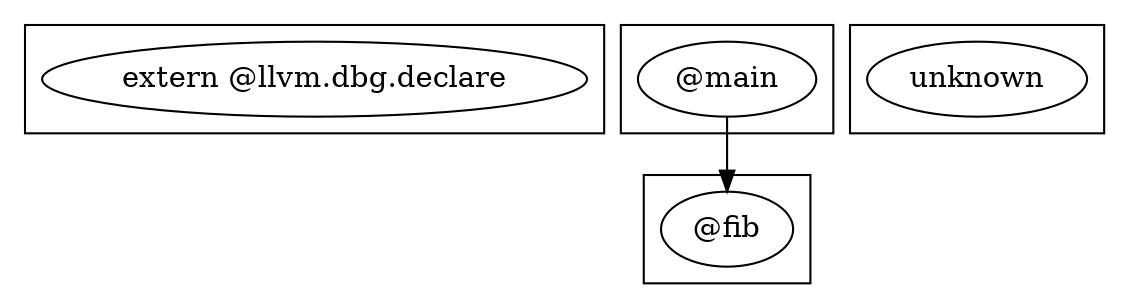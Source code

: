 digraph {
    subgraph cluster_0 {
        51 [label="extern @llvm.dbg.declare"];
    }
    subgraph cluster_1 {
        43 [label="@main"];
    }
    subgraph cluster_2 {
        1 [label="@fib"];
    }
    subgraph cluster_3 {
        -100 [label=unknown];
    }
    43 -> 1 [label=""];
}